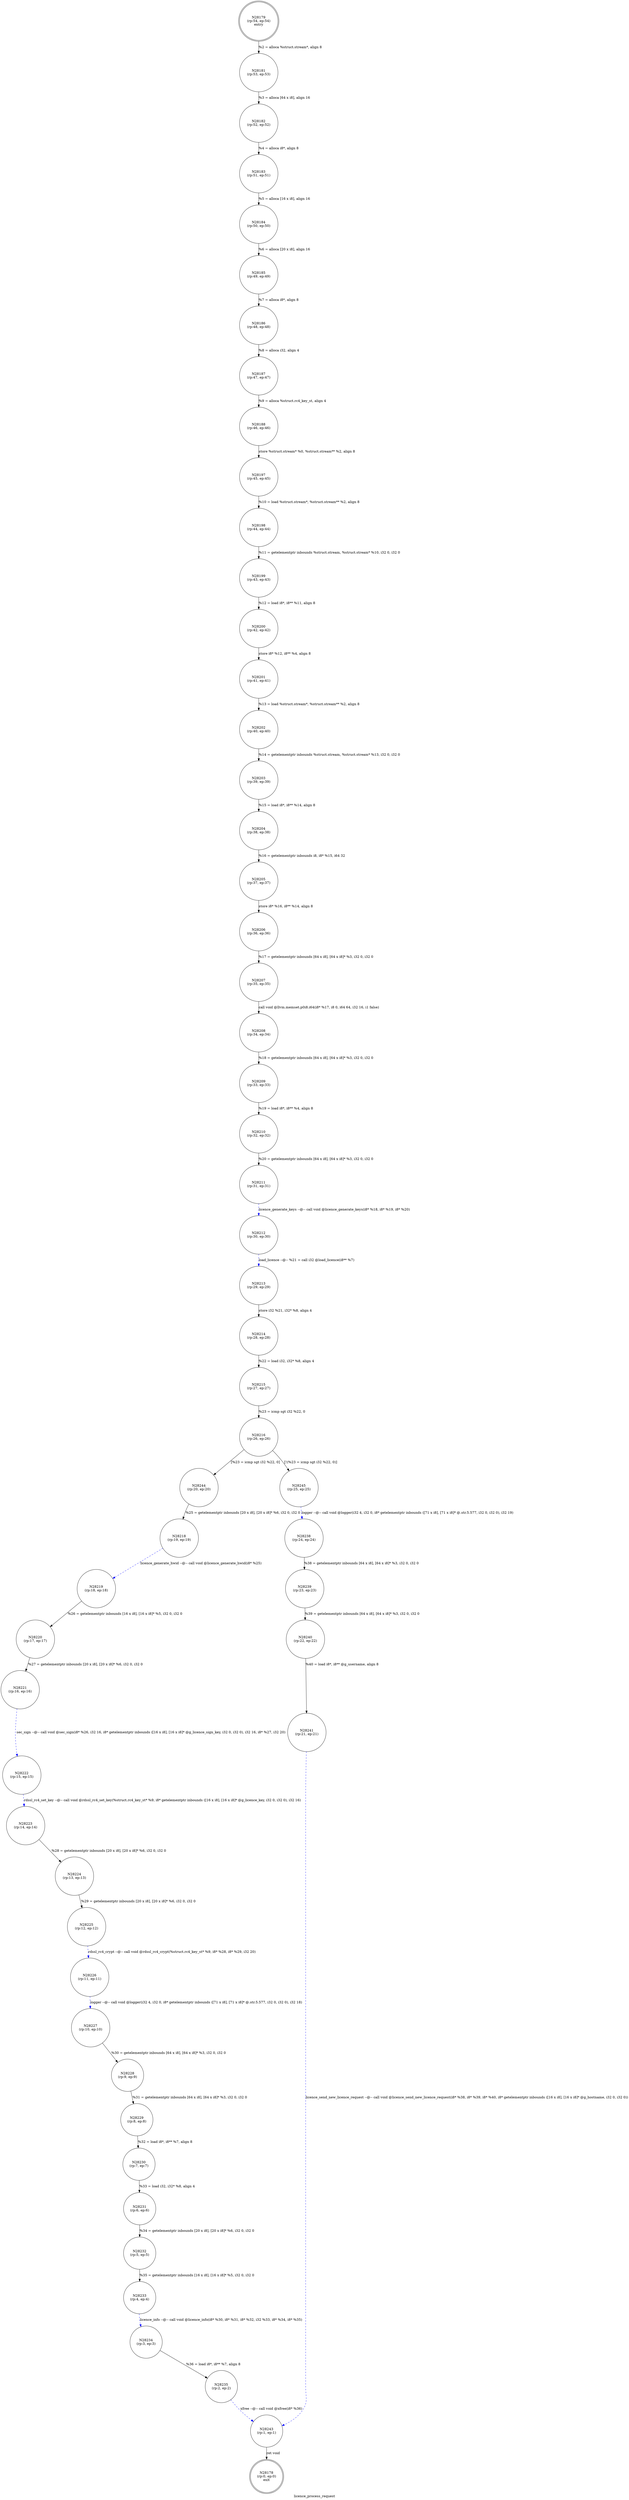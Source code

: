 digraph licence_process_request {
label="licence_process_request"
28178 [label="N28178\n(rp:0, ep:0)\nexit", shape="doublecircle"]
28179 [label="N28179\n(rp:54, ep:54)\nentry", shape="doublecircle"]
28179 -> 28181 [label="%2 = alloca %struct.stream*, align 8"]
28181 [label="N28181\n(rp:53, ep:53)", shape="circle"]
28181 -> 28182 [label="%3 = alloca [64 x i8], align 16"]
28182 [label="N28182\n(rp:52, ep:52)", shape="circle"]
28182 -> 28183 [label="%4 = alloca i8*, align 8"]
28183 [label="N28183\n(rp:51, ep:51)", shape="circle"]
28183 -> 28184 [label="%5 = alloca [16 x i8], align 16"]
28184 [label="N28184\n(rp:50, ep:50)", shape="circle"]
28184 -> 28185 [label="%6 = alloca [20 x i8], align 16"]
28185 [label="N28185\n(rp:49, ep:49)", shape="circle"]
28185 -> 28186 [label="%7 = alloca i8*, align 8"]
28186 [label="N28186\n(rp:48, ep:48)", shape="circle"]
28186 -> 28187 [label="%8 = alloca i32, align 4"]
28187 [label="N28187\n(rp:47, ep:47)", shape="circle"]
28187 -> 28188 [label="%9 = alloca %struct.rc4_key_st, align 4"]
28188 [label="N28188\n(rp:46, ep:46)", shape="circle"]
28188 -> 28197 [label="store %struct.stream* %0, %struct.stream** %2, align 8"]
28197 [label="N28197\n(rp:45, ep:45)", shape="circle"]
28197 -> 28198 [label="%10 = load %struct.stream*, %struct.stream** %2, align 8"]
28198 [label="N28198\n(rp:44, ep:44)", shape="circle"]
28198 -> 28199 [label="%11 = getelementptr inbounds %struct.stream, %struct.stream* %10, i32 0, i32 0"]
28199 [label="N28199\n(rp:43, ep:43)", shape="circle"]
28199 -> 28200 [label="%12 = load i8*, i8** %11, align 8"]
28200 [label="N28200\n(rp:42, ep:42)", shape="circle"]
28200 -> 28201 [label="store i8* %12, i8** %4, align 8"]
28201 [label="N28201\n(rp:41, ep:41)", shape="circle"]
28201 -> 28202 [label="%13 = load %struct.stream*, %struct.stream** %2, align 8"]
28202 [label="N28202\n(rp:40, ep:40)", shape="circle"]
28202 -> 28203 [label="%14 = getelementptr inbounds %struct.stream, %struct.stream* %13, i32 0, i32 0"]
28203 [label="N28203\n(rp:39, ep:39)", shape="circle"]
28203 -> 28204 [label="%15 = load i8*, i8** %14, align 8"]
28204 [label="N28204\n(rp:38, ep:38)", shape="circle"]
28204 -> 28205 [label="%16 = getelementptr inbounds i8, i8* %15, i64 32"]
28205 [label="N28205\n(rp:37, ep:37)", shape="circle"]
28205 -> 28206 [label="store i8* %16, i8** %14, align 8"]
28206 [label="N28206\n(rp:36, ep:36)", shape="circle"]
28206 -> 28207 [label="%17 = getelementptr inbounds [64 x i8], [64 x i8]* %3, i32 0, i32 0"]
28207 [label="N28207\n(rp:35, ep:35)", shape="circle"]
28207 -> 28208 [label="call void @llvm.memset.p0i8.i64(i8* %17, i8 0, i64 64, i32 16, i1 false)"]
28208 [label="N28208\n(rp:34, ep:34)", shape="circle"]
28208 -> 28209 [label="%18 = getelementptr inbounds [64 x i8], [64 x i8]* %3, i32 0, i32 0"]
28209 [label="N28209\n(rp:33, ep:33)", shape="circle"]
28209 -> 28210 [label="%19 = load i8*, i8** %4, align 8"]
28210 [label="N28210\n(rp:32, ep:32)", shape="circle"]
28210 -> 28211 [label="%20 = getelementptr inbounds [64 x i8], [64 x i8]* %3, i32 0, i32 0"]
28211 [label="N28211\n(rp:31, ep:31)", shape="circle"]
28211 -> 28212 [label="licence_generate_keys --@-- call void @licence_generate_keys(i8* %18, i8* %19, i8* %20)", style="dashed", color="blue"]
28212 [label="N28212\n(rp:30, ep:30)", shape="circle"]
28212 -> 28213 [label="load_licence --@-- %21 = call i32 @load_licence(i8** %7)", style="dashed", color="blue"]
28213 [label="N28213\n(rp:29, ep:29)", shape="circle"]
28213 -> 28214 [label="store i32 %21, i32* %8, align 4"]
28214 [label="N28214\n(rp:28, ep:28)", shape="circle"]
28214 -> 28215 [label="%22 = load i32, i32* %8, align 4"]
28215 [label="N28215\n(rp:27, ep:27)", shape="circle"]
28215 -> 28216 [label="%23 = icmp sgt i32 %22, 0"]
28216 [label="N28216\n(rp:26, ep:26)", shape="circle"]
28216 -> 28244 [label="[%23 = icmp sgt i32 %22, 0]"]
28216 -> 28245 [label="[!(%23 = icmp sgt i32 %22, 0)]"]
28218 [label="N28218\n(rp:19, ep:19)", shape="circle"]
28218 -> 28219 [label="licence_generate_hwid --@-- call void @licence_generate_hwid(i8* %25)", style="dashed", color="blue"]
28219 [label="N28219\n(rp:18, ep:18)", shape="circle"]
28219 -> 28220 [label="%26 = getelementptr inbounds [16 x i8], [16 x i8]* %5, i32 0, i32 0"]
28220 [label="N28220\n(rp:17, ep:17)", shape="circle"]
28220 -> 28221 [label="%27 = getelementptr inbounds [20 x i8], [20 x i8]* %6, i32 0, i32 0"]
28221 [label="N28221\n(rp:16, ep:16)", shape="circle"]
28221 -> 28222 [label="sec_sign --@-- call void @sec_sign(i8* %26, i32 16, i8* getelementptr inbounds ([16 x i8], [16 x i8]* @g_licence_sign_key, i32 0, i32 0), i32 16, i8* %27, i32 20)", style="dashed", color="blue"]
28222 [label="N28222\n(rp:15, ep:15)", shape="circle"]
28222 -> 28223 [label="rdssl_rc4_set_key --@-- call void @rdssl_rc4_set_key(%struct.rc4_key_st* %9, i8* getelementptr inbounds ([16 x i8], [16 x i8]* @g_licence_key, i32 0, i32 0), i32 16)", style="dashed", color="blue"]
28223 [label="N28223\n(rp:14, ep:14)", shape="circle"]
28223 -> 28224 [label="%28 = getelementptr inbounds [20 x i8], [20 x i8]* %6, i32 0, i32 0"]
28224 [label="N28224\n(rp:13, ep:13)", shape="circle"]
28224 -> 28225 [label="%29 = getelementptr inbounds [20 x i8], [20 x i8]* %6, i32 0, i32 0"]
28225 [label="N28225\n(rp:12, ep:12)", shape="circle"]
28225 -> 28226 [label="rdssl_rc4_crypt --@-- call void @rdssl_rc4_crypt(%struct.rc4_key_st* %9, i8* %28, i8* %29, i32 20)", style="dashed", color="blue"]
28226 [label="N28226\n(rp:11, ep:11)", shape="circle"]
28226 -> 28227 [label="logger --@-- call void @logger(i32 4, i32 0, i8* getelementptr inbounds ([71 x i8], [71 x i8]* @.str.5.577, i32 0, i32 0), i32 18)", style="dashed", color="blue"]
28227 [label="N28227\n(rp:10, ep:10)", shape="circle"]
28227 -> 28228 [label="%30 = getelementptr inbounds [64 x i8], [64 x i8]* %3, i32 0, i32 0"]
28228 [label="N28228\n(rp:9, ep:9)", shape="circle"]
28228 -> 28229 [label="%31 = getelementptr inbounds [64 x i8], [64 x i8]* %3, i32 0, i32 0"]
28229 [label="N28229\n(rp:8, ep:8)", shape="circle"]
28229 -> 28230 [label="%32 = load i8*, i8** %7, align 8"]
28230 [label="N28230\n(rp:7, ep:7)", shape="circle"]
28230 -> 28231 [label="%33 = load i32, i32* %8, align 4"]
28231 [label="N28231\n(rp:6, ep:6)", shape="circle"]
28231 -> 28232 [label="%34 = getelementptr inbounds [20 x i8], [20 x i8]* %6, i32 0, i32 0"]
28232 [label="N28232\n(rp:5, ep:5)", shape="circle"]
28232 -> 28233 [label="%35 = getelementptr inbounds [16 x i8], [16 x i8]* %5, i32 0, i32 0"]
28233 [label="N28233\n(rp:4, ep:4)", shape="circle"]
28233 -> 28234 [label="licence_info --@-- call void @licence_info(i8* %30, i8* %31, i8* %32, i32 %33, i8* %34, i8* %35)", style="dashed", color="blue"]
28234 [label="N28234\n(rp:3, ep:3)", shape="circle"]
28234 -> 28235 [label="%36 = load i8*, i8** %7, align 8"]
28235 [label="N28235\n(rp:2, ep:2)", shape="circle"]
28235 -> 28243 [label="xfree --@-- call void @xfree(i8* %36)", style="dashed", color="blue"]
28238 [label="N28238\n(rp:24, ep:24)", shape="circle"]
28238 -> 28239 [label="%38 = getelementptr inbounds [64 x i8], [64 x i8]* %3, i32 0, i32 0"]
28239 [label="N28239\n(rp:23, ep:23)", shape="circle"]
28239 -> 28240 [label="%39 = getelementptr inbounds [64 x i8], [64 x i8]* %3, i32 0, i32 0"]
28240 [label="N28240\n(rp:22, ep:22)", shape="circle"]
28240 -> 28241 [label="%40 = load i8*, i8** @g_username, align 8"]
28241 [label="N28241\n(rp:21, ep:21)", shape="circle"]
28241 -> 28243 [label="licence_send_new_licence_request --@-- call void @licence_send_new_licence_request(i8* %38, i8* %39, i8* %40, i8* getelementptr inbounds ([16 x i8], [16 x i8]* @g_hostname, i32 0, i32 0))", style="dashed", color="blue"]
28243 [label="N28243\n(rp:1, ep:1)", shape="circle"]
28243 -> 28178 [label="ret void"]
28244 [label="N28244\n(rp:20, ep:20)", shape="circle"]
28244 -> 28218 [label="%25 = getelementptr inbounds [20 x i8], [20 x i8]* %6, i32 0, i32 0"]
28245 [label="N28245\n(rp:25, ep:25)", shape="circle"]
28245 -> 28238 [label="logger --@-- call void @logger(i32 4, i32 0, i8* getelementptr inbounds ([71 x i8], [71 x i8]* @.str.5.577, i32 0, i32 0), i32 19)", style="dashed", color="blue"]
}
